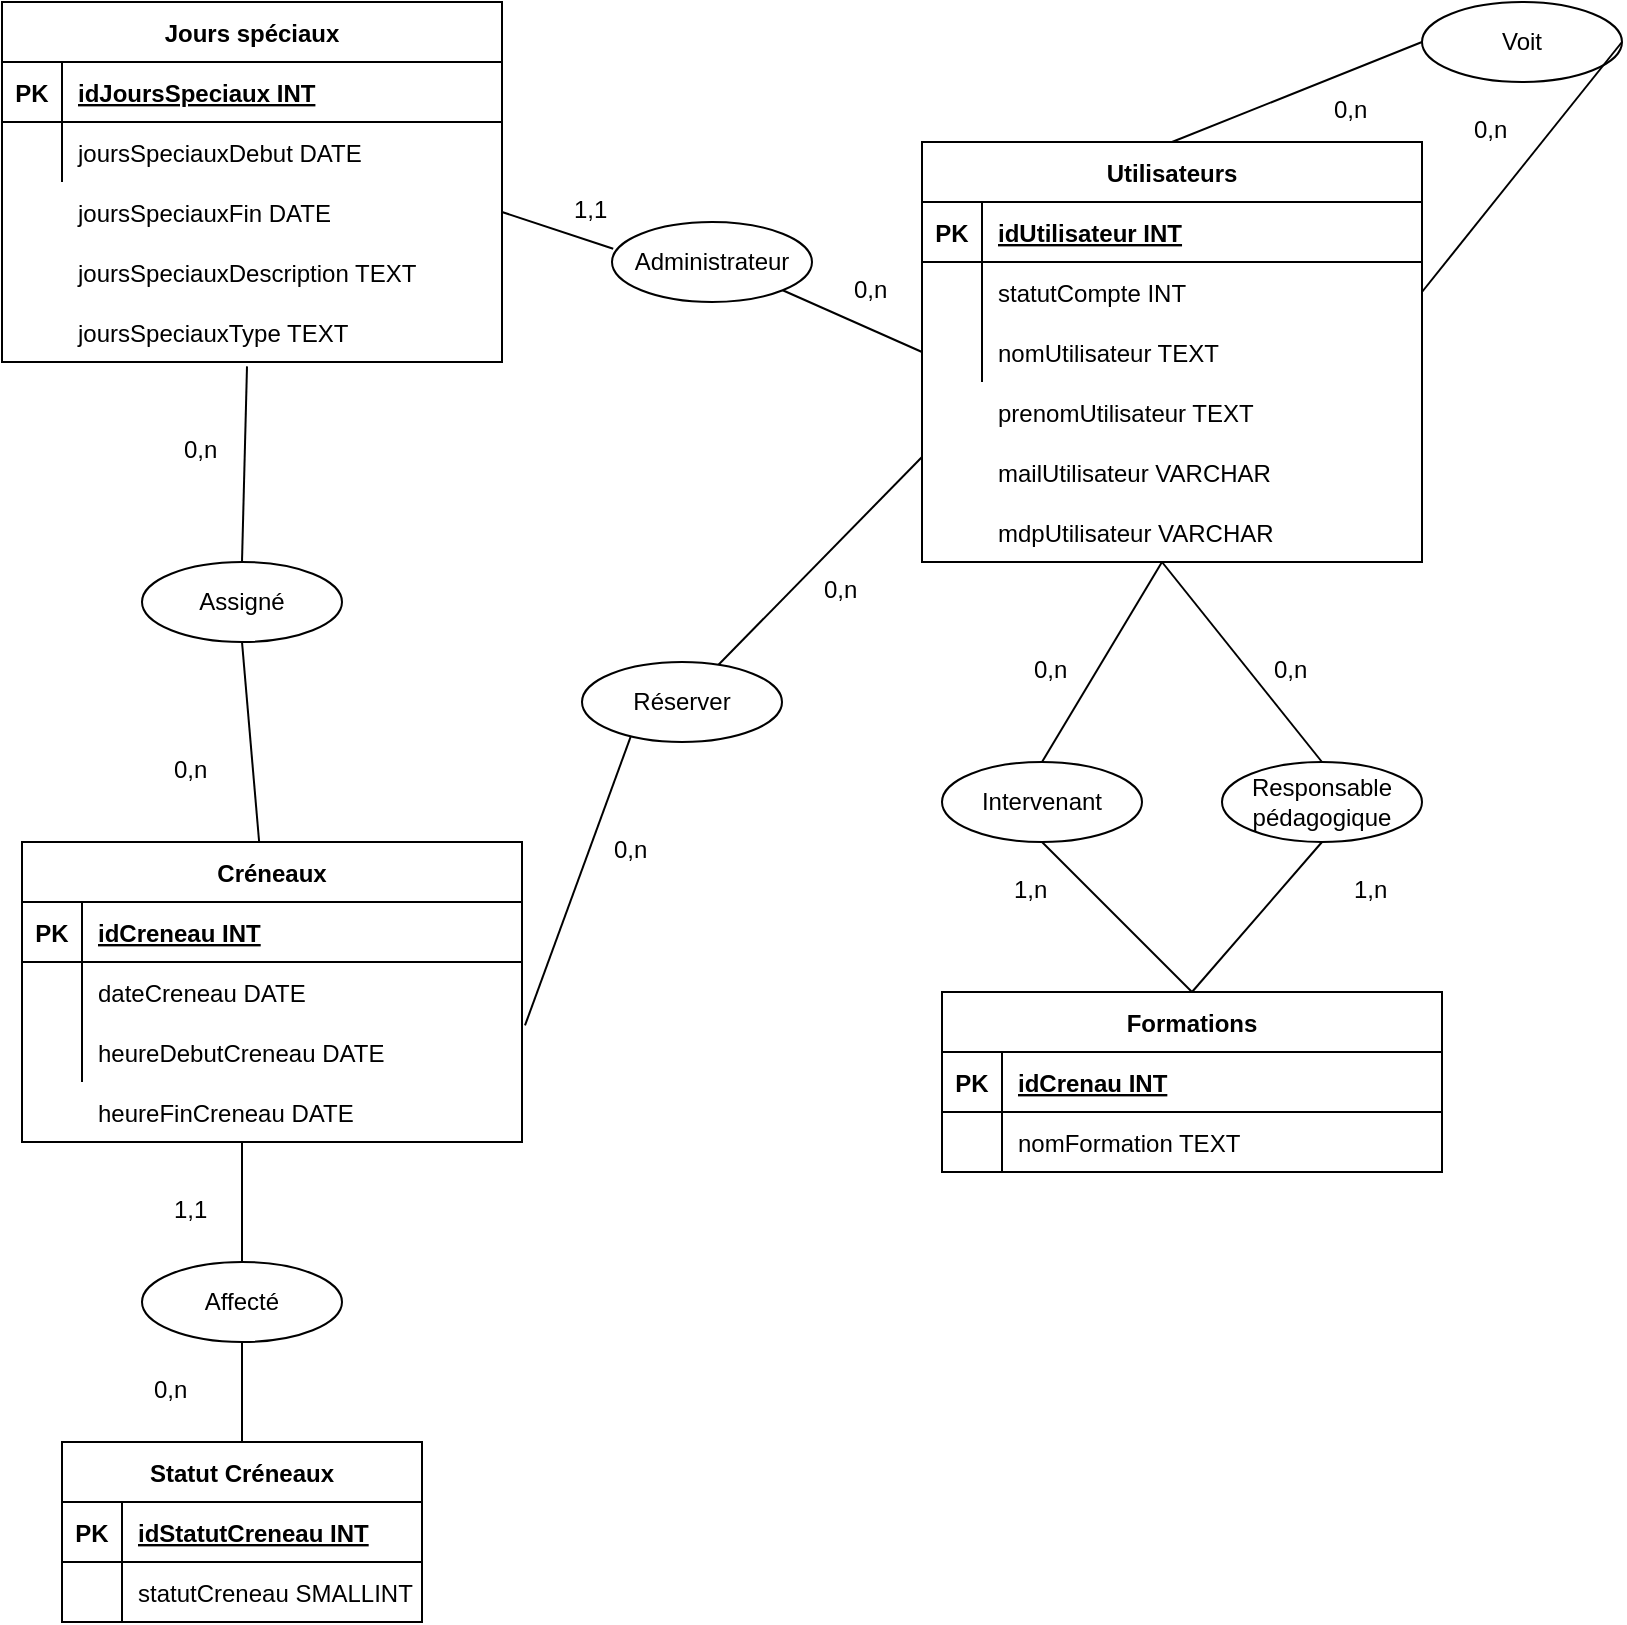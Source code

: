 <mxfile version="15.5.2" type="github">
  <diagram id="R2lEEEUBdFMjLlhIrx00" name="Page-1">
    <mxGraphModel dx="1052" dy="909" grid="1" gridSize="10" guides="1" tooltips="1" connect="1" arrows="1" fold="1" page="1" pageScale="1" pageWidth="850" pageHeight="1100" math="0" shadow="0" extFonts="Permanent Marker^https://fonts.googleapis.com/css?family=Permanent+Marker">
      <root>
        <mxCell id="0" />
        <mxCell id="1" parent="0" />
        <mxCell id="C-vyLk0tnHw3VtMMgP7b-13" value="Formations" style="shape=table;startSize=30;container=1;collapsible=1;childLayout=tableLayout;fixedRows=1;rowLines=0;fontStyle=1;align=center;resizeLast=1;" parent="1" vertex="1">
          <mxGeometry x="490" y="505" width="250" height="90" as="geometry" />
        </mxCell>
        <mxCell id="C-vyLk0tnHw3VtMMgP7b-14" value="" style="shape=partialRectangle;collapsible=0;dropTarget=0;pointerEvents=0;fillColor=none;points=[[0,0.5],[1,0.5]];portConstraint=eastwest;top=0;left=0;right=0;bottom=1;" parent="C-vyLk0tnHw3VtMMgP7b-13" vertex="1">
          <mxGeometry y="30" width="250" height="30" as="geometry" />
        </mxCell>
        <mxCell id="C-vyLk0tnHw3VtMMgP7b-15" value="PK" style="shape=partialRectangle;overflow=hidden;connectable=0;fillColor=none;top=0;left=0;bottom=0;right=0;fontStyle=1;" parent="C-vyLk0tnHw3VtMMgP7b-14" vertex="1">
          <mxGeometry width="30" height="30" as="geometry">
            <mxRectangle width="30" height="30" as="alternateBounds" />
          </mxGeometry>
        </mxCell>
        <mxCell id="C-vyLk0tnHw3VtMMgP7b-16" value="idCrenau INT" style="shape=partialRectangle;overflow=hidden;connectable=0;fillColor=none;top=0;left=0;bottom=0;right=0;align=left;spacingLeft=6;fontStyle=5;" parent="C-vyLk0tnHw3VtMMgP7b-14" vertex="1">
          <mxGeometry x="30" width="220" height="30" as="geometry">
            <mxRectangle width="220" height="30" as="alternateBounds" />
          </mxGeometry>
        </mxCell>
        <mxCell id="C-vyLk0tnHw3VtMMgP7b-17" value="" style="shape=partialRectangle;collapsible=0;dropTarget=0;pointerEvents=0;fillColor=none;points=[[0,0.5],[1,0.5]];portConstraint=eastwest;top=0;left=0;right=0;bottom=0;" parent="C-vyLk0tnHw3VtMMgP7b-13" vertex="1">
          <mxGeometry y="60" width="250" height="30" as="geometry" />
        </mxCell>
        <mxCell id="C-vyLk0tnHw3VtMMgP7b-18" value="" style="shape=partialRectangle;overflow=hidden;connectable=0;fillColor=none;top=0;left=0;bottom=0;right=0;" parent="C-vyLk0tnHw3VtMMgP7b-17" vertex="1">
          <mxGeometry width="30" height="30" as="geometry">
            <mxRectangle width="30" height="30" as="alternateBounds" />
          </mxGeometry>
        </mxCell>
        <mxCell id="C-vyLk0tnHw3VtMMgP7b-19" value="nomFormation TEXT" style="shape=partialRectangle;overflow=hidden;connectable=0;fillColor=none;top=0;left=0;bottom=0;right=0;align=left;spacingLeft=6;" parent="C-vyLk0tnHw3VtMMgP7b-17" vertex="1">
          <mxGeometry x="30" width="220" height="30" as="geometry">
            <mxRectangle width="220" height="30" as="alternateBounds" />
          </mxGeometry>
        </mxCell>
        <mxCell id="QvGBhzL8IOq7LQjEk1V1-27" value="" style="group" parent="1" vertex="1" connectable="0">
          <mxGeometry x="30" y="430" width="250" height="210" as="geometry" />
        </mxCell>
        <mxCell id="QvGBhzL8IOq7LQjEk1V1-14" value="Créneaux" style="shape=table;startSize=30;container=1;collapsible=1;childLayout=tableLayout;fixedRows=1;rowLines=0;fontStyle=1;align=center;resizeLast=1;" parent="QvGBhzL8IOq7LQjEk1V1-27" vertex="1">
          <mxGeometry width="250" height="150" as="geometry" />
        </mxCell>
        <mxCell id="QvGBhzL8IOq7LQjEk1V1-15" value="" style="shape=partialRectangle;collapsible=0;dropTarget=0;pointerEvents=0;fillColor=none;points=[[0,0.5],[1,0.5]];portConstraint=eastwest;top=0;left=0;right=0;bottom=1;" parent="QvGBhzL8IOq7LQjEk1V1-14" vertex="1">
          <mxGeometry y="30" width="250" height="30" as="geometry" />
        </mxCell>
        <mxCell id="QvGBhzL8IOq7LQjEk1V1-16" value="PK" style="shape=partialRectangle;overflow=hidden;connectable=0;fillColor=none;top=0;left=0;bottom=0;right=0;fontStyle=1;" parent="QvGBhzL8IOq7LQjEk1V1-15" vertex="1">
          <mxGeometry width="30" height="30" as="geometry">
            <mxRectangle width="30" height="30" as="alternateBounds" />
          </mxGeometry>
        </mxCell>
        <mxCell id="QvGBhzL8IOq7LQjEk1V1-17" value="idCreneau INT" style="shape=partialRectangle;overflow=hidden;connectable=0;fillColor=none;top=0;left=0;bottom=0;right=0;align=left;spacingLeft=6;fontStyle=5;" parent="QvGBhzL8IOq7LQjEk1V1-15" vertex="1">
          <mxGeometry x="30" width="220" height="30" as="geometry">
            <mxRectangle width="220" height="30" as="alternateBounds" />
          </mxGeometry>
        </mxCell>
        <mxCell id="QvGBhzL8IOq7LQjEk1V1-18" value="" style="shape=partialRectangle;collapsible=0;dropTarget=0;pointerEvents=0;fillColor=none;points=[[0,0.5],[1,0.5]];portConstraint=eastwest;top=0;left=0;right=0;bottom=0;" parent="QvGBhzL8IOq7LQjEk1V1-14" vertex="1">
          <mxGeometry y="60" width="250" height="30" as="geometry" />
        </mxCell>
        <mxCell id="QvGBhzL8IOq7LQjEk1V1-19" value="" style="shape=partialRectangle;overflow=hidden;connectable=0;fillColor=none;top=0;left=0;bottom=0;right=0;" parent="QvGBhzL8IOq7LQjEk1V1-18" vertex="1">
          <mxGeometry width="30" height="30" as="geometry">
            <mxRectangle width="30" height="30" as="alternateBounds" />
          </mxGeometry>
        </mxCell>
        <mxCell id="QvGBhzL8IOq7LQjEk1V1-20" value="dateCreneau DATE" style="shape=partialRectangle;overflow=hidden;connectable=0;fillColor=none;top=0;left=0;bottom=0;right=0;align=left;spacingLeft=6;" parent="QvGBhzL8IOq7LQjEk1V1-18" vertex="1">
          <mxGeometry x="30" width="220" height="30" as="geometry">
            <mxRectangle width="220" height="30" as="alternateBounds" />
          </mxGeometry>
        </mxCell>
        <mxCell id="QvGBhzL8IOq7LQjEk1V1-21" value="" style="shape=partialRectangle;collapsible=0;dropTarget=0;pointerEvents=0;fillColor=none;points=[[0,0.5],[1,0.5]];portConstraint=eastwest;top=0;left=0;right=0;bottom=0;" parent="QvGBhzL8IOq7LQjEk1V1-14" vertex="1">
          <mxGeometry y="90" width="250" height="30" as="geometry" />
        </mxCell>
        <mxCell id="QvGBhzL8IOq7LQjEk1V1-22" value="" style="shape=partialRectangle;overflow=hidden;connectable=0;fillColor=none;top=0;left=0;bottom=0;right=0;" parent="QvGBhzL8IOq7LQjEk1V1-21" vertex="1">
          <mxGeometry width="30" height="30" as="geometry">
            <mxRectangle width="30" height="30" as="alternateBounds" />
          </mxGeometry>
        </mxCell>
        <mxCell id="QvGBhzL8IOq7LQjEk1V1-23" value="heureDebutCreneau DATE" style="shape=partialRectangle;overflow=hidden;connectable=0;fillColor=none;top=0;left=0;bottom=0;right=0;align=left;spacingLeft=6;" parent="QvGBhzL8IOq7LQjEk1V1-21" vertex="1">
          <mxGeometry x="30" width="220" height="30" as="geometry">
            <mxRectangle width="220" height="30" as="alternateBounds" />
          </mxGeometry>
        </mxCell>
        <mxCell id="QvGBhzL8IOq7LQjEk1V1-24" value="heureFinCreneau DATE" style="shape=partialRectangle;overflow=hidden;connectable=0;fillColor=none;top=0;left=0;bottom=0;right=0;align=left;spacingLeft=6;" parent="QvGBhzL8IOq7LQjEk1V1-27" vertex="1">
          <mxGeometry x="30" y="120" width="220" height="30" as="geometry">
            <mxRectangle width="220" height="30" as="alternateBounds" />
          </mxGeometry>
        </mxCell>
        <mxCell id="QvGBhzL8IOq7LQjEk1V1-65" value="1,1" style="text;strokeColor=none;fillColor=none;spacingLeft=4;spacingRight=4;overflow=hidden;rotatable=0;points=[[0,0.5],[1,0.5]];portConstraint=eastwest;fontSize=12;" parent="QvGBhzL8IOq7LQjEk1V1-27" vertex="1">
          <mxGeometry x="70" y="170" width="40" height="30" as="geometry" />
        </mxCell>
        <mxCell id="QvGBhzL8IOq7LQjEk1V1-28" value="" style="group" parent="1" vertex="1" connectable="0">
          <mxGeometry x="480" y="80" width="250" height="210" as="geometry" />
        </mxCell>
        <mxCell id="C-vyLk0tnHw3VtMMgP7b-2" value="Utilisateurs" style="shape=table;startSize=30;container=1;collapsible=1;childLayout=tableLayout;fixedRows=1;rowLines=0;fontStyle=1;align=center;resizeLast=1;" parent="QvGBhzL8IOq7LQjEk1V1-28" vertex="1">
          <mxGeometry width="250" height="210" as="geometry" />
        </mxCell>
        <mxCell id="C-vyLk0tnHw3VtMMgP7b-3" value="" style="shape=partialRectangle;collapsible=0;dropTarget=0;pointerEvents=0;fillColor=none;points=[[0,0.5],[1,0.5]];portConstraint=eastwest;top=0;left=0;right=0;bottom=1;" parent="C-vyLk0tnHw3VtMMgP7b-2" vertex="1">
          <mxGeometry y="30" width="250" height="30" as="geometry" />
        </mxCell>
        <mxCell id="C-vyLk0tnHw3VtMMgP7b-4" value="PK" style="shape=partialRectangle;overflow=hidden;connectable=0;fillColor=none;top=0;left=0;bottom=0;right=0;fontStyle=1;" parent="C-vyLk0tnHw3VtMMgP7b-3" vertex="1">
          <mxGeometry width="30" height="30" as="geometry">
            <mxRectangle width="30" height="30" as="alternateBounds" />
          </mxGeometry>
        </mxCell>
        <mxCell id="C-vyLk0tnHw3VtMMgP7b-5" value="idUtilisateur INT" style="shape=partialRectangle;overflow=hidden;connectable=0;fillColor=none;top=0;left=0;bottom=0;right=0;align=left;spacingLeft=6;fontStyle=5;" parent="C-vyLk0tnHw3VtMMgP7b-3" vertex="1">
          <mxGeometry x="30" width="220" height="30" as="geometry">
            <mxRectangle width="220" height="30" as="alternateBounds" />
          </mxGeometry>
        </mxCell>
        <mxCell id="C-vyLk0tnHw3VtMMgP7b-6" value="" style="shape=partialRectangle;collapsible=0;dropTarget=0;pointerEvents=0;fillColor=none;points=[[0,0.5],[1,0.5]];portConstraint=eastwest;top=0;left=0;right=0;bottom=0;" parent="C-vyLk0tnHw3VtMMgP7b-2" vertex="1">
          <mxGeometry y="60" width="250" height="30" as="geometry" />
        </mxCell>
        <mxCell id="C-vyLk0tnHw3VtMMgP7b-7" value="" style="shape=partialRectangle;overflow=hidden;connectable=0;fillColor=none;top=0;left=0;bottom=0;right=0;" parent="C-vyLk0tnHw3VtMMgP7b-6" vertex="1">
          <mxGeometry width="30" height="30" as="geometry">
            <mxRectangle width="30" height="30" as="alternateBounds" />
          </mxGeometry>
        </mxCell>
        <mxCell id="C-vyLk0tnHw3VtMMgP7b-8" value="statutCompte INT" style="shape=partialRectangle;overflow=hidden;connectable=0;fillColor=none;top=0;left=0;bottom=0;right=0;align=left;spacingLeft=6;" parent="C-vyLk0tnHw3VtMMgP7b-6" vertex="1">
          <mxGeometry x="30" width="220" height="30" as="geometry">
            <mxRectangle width="220" height="30" as="alternateBounds" />
          </mxGeometry>
        </mxCell>
        <mxCell id="C-vyLk0tnHw3VtMMgP7b-9" value="" style="shape=partialRectangle;collapsible=0;dropTarget=0;pointerEvents=0;fillColor=none;points=[[0,0.5],[1,0.5]];portConstraint=eastwest;top=0;left=0;right=0;bottom=0;" parent="C-vyLk0tnHw3VtMMgP7b-2" vertex="1">
          <mxGeometry y="90" width="250" height="30" as="geometry" />
        </mxCell>
        <mxCell id="C-vyLk0tnHw3VtMMgP7b-10" value="" style="shape=partialRectangle;overflow=hidden;connectable=0;fillColor=none;top=0;left=0;bottom=0;right=0;" parent="C-vyLk0tnHw3VtMMgP7b-9" vertex="1">
          <mxGeometry width="30" height="30" as="geometry">
            <mxRectangle width="30" height="30" as="alternateBounds" />
          </mxGeometry>
        </mxCell>
        <mxCell id="C-vyLk0tnHw3VtMMgP7b-11" value="nomUtilisateur TEXT" style="shape=partialRectangle;overflow=hidden;connectable=0;fillColor=none;top=0;left=0;bottom=0;right=0;align=left;spacingLeft=6;" parent="C-vyLk0tnHw3VtMMgP7b-9" vertex="1">
          <mxGeometry x="30" width="220" height="30" as="geometry">
            <mxRectangle width="220" height="30" as="alternateBounds" />
          </mxGeometry>
        </mxCell>
        <mxCell id="QvGBhzL8IOq7LQjEk1V1-11" value="prenomUtilisateur TEXT" style="shape=partialRectangle;overflow=hidden;connectable=0;fillColor=none;top=0;left=0;bottom=0;right=0;align=left;spacingLeft=6;" parent="QvGBhzL8IOq7LQjEk1V1-28" vertex="1">
          <mxGeometry x="30" y="120" width="220" height="30" as="geometry">
            <mxRectangle width="220" height="30" as="alternateBounds" />
          </mxGeometry>
        </mxCell>
        <mxCell id="QvGBhzL8IOq7LQjEk1V1-12" value="mailUtilisateur VARCHAR" style="shape=partialRectangle;overflow=hidden;connectable=0;fillColor=none;top=0;left=0;bottom=0;right=0;align=left;spacingLeft=6;" parent="QvGBhzL8IOq7LQjEk1V1-28" vertex="1">
          <mxGeometry x="30" y="150" width="220" height="30" as="geometry">
            <mxRectangle width="220" height="30" as="alternateBounds" />
          </mxGeometry>
        </mxCell>
        <mxCell id="QvGBhzL8IOq7LQjEk1V1-13" value="mdpUtilisateur VARCHAR" style="shape=partialRectangle;overflow=hidden;connectable=0;fillColor=none;top=0;left=0;bottom=0;right=0;align=left;spacingLeft=6;" parent="QvGBhzL8IOq7LQjEk1V1-28" vertex="1">
          <mxGeometry x="30" y="180" width="220" height="30" as="geometry">
            <mxRectangle width="220" height="30" as="alternateBounds" />
          </mxGeometry>
        </mxCell>
        <mxCell id="QvGBhzL8IOq7LQjEk1V1-29" value="Intervenant" style="ellipse;whiteSpace=wrap;html=1;align=center;" parent="1" vertex="1">
          <mxGeometry x="490" y="390" width="100" height="40" as="geometry" />
        </mxCell>
        <mxCell id="QvGBhzL8IOq7LQjEk1V1-30" value="&lt;div&gt;Responsable&lt;/div&gt;&lt;div&gt;pédagogique&lt;br&gt;&lt;/div&gt;" style="ellipse;whiteSpace=wrap;html=1;align=center;" parent="1" vertex="1">
          <mxGeometry x="630" y="390" width="100" height="40" as="geometry" />
        </mxCell>
        <mxCell id="QvGBhzL8IOq7LQjEk1V1-31" value="" style="endArrow=none;html=1;rounded=0;exitX=0.5;exitY=0;exitDx=0;exitDy=0;" parent="1" source="QvGBhzL8IOq7LQjEk1V1-29" edge="1">
          <mxGeometry relative="1" as="geometry">
            <mxPoint x="340" y="390" as="sourcePoint" />
            <mxPoint x="600" y="290" as="targetPoint" />
          </mxGeometry>
        </mxCell>
        <mxCell id="QvGBhzL8IOq7LQjEk1V1-32" value="" style="endArrow=none;html=1;rounded=0;exitX=0.5;exitY=1;exitDx=0;exitDy=0;entryX=0.5;entryY=0;entryDx=0;entryDy=0;" parent="1" source="QvGBhzL8IOq7LQjEk1V1-29" target="C-vyLk0tnHw3VtMMgP7b-13" edge="1">
          <mxGeometry relative="1" as="geometry">
            <mxPoint x="570" y="505" as="sourcePoint" />
            <mxPoint x="630" y="590" as="targetPoint" />
          </mxGeometry>
        </mxCell>
        <mxCell id="QvGBhzL8IOq7LQjEk1V1-33" value="0,n" style="text;strokeColor=none;fillColor=none;spacingLeft=4;spacingRight=4;overflow=hidden;rotatable=0;points=[[0,0.5],[1,0.5]];portConstraint=eastwest;fontSize=12;" parent="1" vertex="1">
          <mxGeometry x="530" y="330" width="40" height="30" as="geometry" />
        </mxCell>
        <mxCell id="QvGBhzL8IOq7LQjEk1V1-34" value="1,n" style="text;strokeColor=none;fillColor=none;spacingLeft=4;spacingRight=4;overflow=hidden;rotatable=0;points=[[0,0.5],[1,0.5]];portConstraint=eastwest;fontSize=12;" parent="1" vertex="1">
          <mxGeometry x="520" y="440" width="40" height="30" as="geometry" />
        </mxCell>
        <mxCell id="QvGBhzL8IOq7LQjEk1V1-35" value="0,n" style="text;strokeColor=none;fillColor=none;spacingLeft=4;spacingRight=4;overflow=hidden;rotatable=0;points=[[0,0.5],[1,0.5]];portConstraint=eastwest;fontSize=12;" parent="1" vertex="1">
          <mxGeometry x="650" y="330" width="40" height="30" as="geometry" />
        </mxCell>
        <mxCell id="QvGBhzL8IOq7LQjEk1V1-36" value="" style="endArrow=none;html=1;rounded=0;exitX=0.5;exitY=1;exitDx=0;exitDy=0;entryX=0.5;entryY=0;entryDx=0;entryDy=0;" parent="1" source="QvGBhzL8IOq7LQjEk1V1-30" target="C-vyLk0tnHw3VtMMgP7b-13" edge="1">
          <mxGeometry relative="1" as="geometry">
            <mxPoint x="570" y="545" as="sourcePoint" />
            <mxPoint x="665" y="610" as="targetPoint" />
          </mxGeometry>
        </mxCell>
        <mxCell id="QvGBhzL8IOq7LQjEk1V1-37" value="" style="endArrow=none;html=1;rounded=0;exitX=0.5;exitY=0;exitDx=0;exitDy=0;" parent="1" source="QvGBhzL8IOq7LQjEk1V1-30" edge="1">
          <mxGeometry relative="1" as="geometry">
            <mxPoint x="740.0" y="545" as="sourcePoint" />
            <mxPoint x="600" y="290" as="targetPoint" />
          </mxGeometry>
        </mxCell>
        <mxCell id="QvGBhzL8IOq7LQjEk1V1-38" value="1,n" style="text;strokeColor=none;fillColor=none;spacingLeft=4;spacingRight=4;overflow=hidden;rotatable=0;points=[[0,0.5],[1,0.5]];portConstraint=eastwest;fontSize=12;" parent="1" vertex="1">
          <mxGeometry x="690" y="440" width="40" height="30" as="geometry" />
        </mxCell>
        <mxCell id="QvGBhzL8IOq7LQjEk1V1-39" value="Voit" style="ellipse;whiteSpace=wrap;html=1;align=center;" parent="1" vertex="1">
          <mxGeometry x="730" y="10" width="100" height="40" as="geometry" />
        </mxCell>
        <mxCell id="QvGBhzL8IOq7LQjEk1V1-40" value="" style="endArrow=none;html=1;rounded=0;exitX=1;exitY=0.5;exitDx=0;exitDy=0;entryX=1;entryY=0.5;entryDx=0;entryDy=0;" parent="1" source="C-vyLk0tnHw3VtMMgP7b-6" target="QvGBhzL8IOq7LQjEk1V1-39" edge="1">
          <mxGeometry relative="1" as="geometry">
            <mxPoint x="570" y="505" as="sourcePoint" />
            <mxPoint x="670" y="430" as="targetPoint" />
          </mxGeometry>
        </mxCell>
        <mxCell id="QvGBhzL8IOq7LQjEk1V1-41" value="" style="endArrow=none;html=1;rounded=0;exitX=0.5;exitY=0;exitDx=0;exitDy=0;entryX=0;entryY=0.5;entryDx=0;entryDy=0;" parent="1" source="C-vyLk0tnHw3VtMMgP7b-2" target="QvGBhzL8IOq7LQjEk1V1-39" edge="1">
          <mxGeometry relative="1" as="geometry">
            <mxPoint x="665" y="220" as="sourcePoint" />
            <mxPoint x="570" y="160" as="targetPoint" />
          </mxGeometry>
        </mxCell>
        <mxCell id="QvGBhzL8IOq7LQjEk1V1-42" value="0,n" style="text;strokeColor=none;fillColor=none;spacingLeft=4;spacingRight=4;overflow=hidden;rotatable=0;points=[[0,0.5],[1,0.5]];portConstraint=eastwest;fontSize=12;" parent="1" vertex="1">
          <mxGeometry x="680" y="50" width="40" height="30" as="geometry" />
        </mxCell>
        <mxCell id="QvGBhzL8IOq7LQjEk1V1-43" value="0,n" style="text;strokeColor=none;fillColor=none;spacingLeft=4;spacingRight=4;overflow=hidden;rotatable=0;points=[[0,0.5],[1,0.5]];portConstraint=eastwest;fontSize=12;" parent="1" vertex="1">
          <mxGeometry x="750" y="60" width="40" height="30" as="geometry" />
        </mxCell>
        <mxCell id="QvGBhzL8IOq7LQjEk1V1-44" value="Réserver" style="ellipse;whiteSpace=wrap;html=1;align=center;" parent="1" vertex="1">
          <mxGeometry x="310" y="340" width="100" height="40" as="geometry" />
        </mxCell>
        <mxCell id="QvGBhzL8IOq7LQjEk1V1-45" value="" style="endArrow=none;html=1;rounded=0;exitX=0;exitY=0.75;exitDx=0;exitDy=0;" parent="1" source="C-vyLk0tnHw3VtMMgP7b-2" target="QvGBhzL8IOq7LQjEk1V1-44" edge="1">
          <mxGeometry relative="1" as="geometry">
            <mxPoint x="540" y="325" as="sourcePoint" />
            <mxPoint x="484.645" y="174.142" as="targetPoint" />
          </mxGeometry>
        </mxCell>
        <mxCell id="QvGBhzL8IOq7LQjEk1V1-46" value="" style="endArrow=none;html=1;rounded=0;exitX=0.243;exitY=0.936;exitDx=0;exitDy=0;entryX=1.006;entryY=0.057;entryDx=0;entryDy=0;entryPerimeter=0;exitPerimeter=0;" parent="1" source="QvGBhzL8IOq7LQjEk1V1-44" target="QvGBhzL8IOq7LQjEk1V1-21" edge="1">
          <mxGeometry relative="1" as="geometry">
            <mxPoint x="540" y="377.5" as="sourcePoint" />
            <mxPoint x="320" y="550" as="targetPoint" />
          </mxGeometry>
        </mxCell>
        <mxCell id="QvGBhzL8IOq7LQjEk1V1-47" value="0,n" style="text;strokeColor=none;fillColor=none;spacingLeft=4;spacingRight=4;overflow=hidden;rotatable=0;points=[[0,0.5],[1,0.5]];portConstraint=eastwest;fontSize=12;" parent="1" vertex="1">
          <mxGeometry x="425" y="290" width="40" height="30" as="geometry" />
        </mxCell>
        <mxCell id="QvGBhzL8IOq7LQjEk1V1-48" value="0,n" style="text;strokeColor=none;fillColor=none;spacingLeft=4;spacingRight=4;overflow=hidden;rotatable=0;points=[[0,0.5],[1,0.5]];portConstraint=eastwest;fontSize=12;" parent="1" vertex="1">
          <mxGeometry x="320" y="420" width="40" height="30" as="geometry" />
        </mxCell>
        <mxCell id="QvGBhzL8IOq7LQjEk1V1-49" value="Statut Créneaux" style="shape=table;startSize=30;container=1;collapsible=1;childLayout=tableLayout;fixedRows=1;rowLines=0;fontStyle=1;align=center;resizeLast=1;" parent="1" vertex="1">
          <mxGeometry x="50" y="730" width="180" height="90" as="geometry" />
        </mxCell>
        <mxCell id="QvGBhzL8IOq7LQjEk1V1-50" value="" style="shape=partialRectangle;collapsible=0;dropTarget=0;pointerEvents=0;fillColor=none;top=0;left=0;bottom=1;right=0;points=[[0,0.5],[1,0.5]];portConstraint=eastwest;" parent="QvGBhzL8IOq7LQjEk1V1-49" vertex="1">
          <mxGeometry y="30" width="180" height="30" as="geometry" />
        </mxCell>
        <mxCell id="QvGBhzL8IOq7LQjEk1V1-51" value="PK" style="shape=partialRectangle;connectable=0;fillColor=none;top=0;left=0;bottom=0;right=0;fontStyle=1;overflow=hidden;" parent="QvGBhzL8IOq7LQjEk1V1-50" vertex="1">
          <mxGeometry width="30" height="30" as="geometry">
            <mxRectangle width="30" height="30" as="alternateBounds" />
          </mxGeometry>
        </mxCell>
        <mxCell id="QvGBhzL8IOq7LQjEk1V1-52" value="idStatutCreneau INT" style="shape=partialRectangle;connectable=0;fillColor=none;top=0;left=0;bottom=0;right=0;align=left;spacingLeft=6;fontStyle=5;overflow=hidden;" parent="QvGBhzL8IOq7LQjEk1V1-50" vertex="1">
          <mxGeometry x="30" width="150" height="30" as="geometry">
            <mxRectangle width="150" height="30" as="alternateBounds" />
          </mxGeometry>
        </mxCell>
        <mxCell id="QvGBhzL8IOq7LQjEk1V1-53" value="" style="shape=partialRectangle;collapsible=0;dropTarget=0;pointerEvents=0;fillColor=none;top=0;left=0;bottom=0;right=0;points=[[0,0.5],[1,0.5]];portConstraint=eastwest;" parent="QvGBhzL8IOq7LQjEk1V1-49" vertex="1">
          <mxGeometry y="60" width="180" height="30" as="geometry" />
        </mxCell>
        <mxCell id="QvGBhzL8IOq7LQjEk1V1-54" value="" style="shape=partialRectangle;connectable=0;fillColor=none;top=0;left=0;bottom=0;right=0;editable=1;overflow=hidden;" parent="QvGBhzL8IOq7LQjEk1V1-53" vertex="1">
          <mxGeometry width="30" height="30" as="geometry">
            <mxRectangle width="30" height="30" as="alternateBounds" />
          </mxGeometry>
        </mxCell>
        <mxCell id="QvGBhzL8IOq7LQjEk1V1-55" value="statutCreneau SMALLINT" style="shape=partialRectangle;connectable=0;fillColor=none;top=0;left=0;bottom=0;right=0;align=left;spacingLeft=6;overflow=hidden;" parent="QvGBhzL8IOq7LQjEk1V1-53" vertex="1">
          <mxGeometry x="30" width="150" height="30" as="geometry">
            <mxRectangle width="150" height="30" as="alternateBounds" />
          </mxGeometry>
        </mxCell>
        <mxCell id="QvGBhzL8IOq7LQjEk1V1-62" value="Affecté" style="ellipse;whiteSpace=wrap;html=1;align=center;" parent="1" vertex="1">
          <mxGeometry x="90" y="640" width="100" height="40" as="geometry" />
        </mxCell>
        <mxCell id="QvGBhzL8IOq7LQjEk1V1-63" value="" style="endArrow=none;html=1;rounded=0;exitX=0.5;exitY=0;exitDx=0;exitDy=0;" parent="1" source="QvGBhzL8IOq7LQjEk1V1-62" edge="1">
          <mxGeometry relative="1" as="geometry">
            <mxPoint x="404.3" y="457.44" as="sourcePoint" />
            <mxPoint x="140" y="580" as="targetPoint" />
          </mxGeometry>
        </mxCell>
        <mxCell id="QvGBhzL8IOq7LQjEk1V1-64" value="" style="endArrow=none;html=1;rounded=0;exitX=0.5;exitY=1;exitDx=0;exitDy=0;" parent="1" source="QvGBhzL8IOq7LQjEk1V1-62" target="QvGBhzL8IOq7LQjEk1V1-49" edge="1">
          <mxGeometry relative="1" as="geometry">
            <mxPoint x="414.3" y="467.44" as="sourcePoint" />
            <mxPoint x="341.5" y="551.71" as="targetPoint" />
          </mxGeometry>
        </mxCell>
        <mxCell id="QvGBhzL8IOq7LQjEk1V1-66" value="0,n" style="text;strokeColor=none;fillColor=none;spacingLeft=4;spacingRight=4;overflow=hidden;rotatable=0;points=[[0,0.5],[1,0.5]];portConstraint=eastwest;fontSize=12;" parent="1" vertex="1">
          <mxGeometry x="90" y="690" width="40" height="30" as="geometry" />
        </mxCell>
        <mxCell id="19zyS4cr394EuXx5dZbc-2" value="" style="group" vertex="1" connectable="0" parent="1">
          <mxGeometry x="20" y="10" width="250" height="180" as="geometry" />
        </mxCell>
        <mxCell id="C-vyLk0tnHw3VtMMgP7b-23" value="Jours spéciaux" style="shape=table;startSize=30;container=1;collapsible=1;childLayout=tableLayout;fixedRows=1;rowLines=0;fontStyle=1;align=center;resizeLast=1;" parent="19zyS4cr394EuXx5dZbc-2" vertex="1">
          <mxGeometry width="250" height="180" as="geometry" />
        </mxCell>
        <mxCell id="C-vyLk0tnHw3VtMMgP7b-24" value="" style="shape=partialRectangle;collapsible=0;dropTarget=0;pointerEvents=0;fillColor=none;points=[[0,0.5],[1,0.5]];portConstraint=eastwest;top=0;left=0;right=0;bottom=1;" parent="C-vyLk0tnHw3VtMMgP7b-23" vertex="1">
          <mxGeometry y="30" width="250" height="30" as="geometry" />
        </mxCell>
        <mxCell id="C-vyLk0tnHw3VtMMgP7b-25" value="PK" style="shape=partialRectangle;overflow=hidden;connectable=0;fillColor=none;top=0;left=0;bottom=0;right=0;fontStyle=1;" parent="C-vyLk0tnHw3VtMMgP7b-24" vertex="1">
          <mxGeometry width="30" height="30" as="geometry">
            <mxRectangle width="30" height="30" as="alternateBounds" />
          </mxGeometry>
        </mxCell>
        <mxCell id="C-vyLk0tnHw3VtMMgP7b-26" value="idJoursSpeciaux INT" style="shape=partialRectangle;overflow=hidden;connectable=0;fillColor=none;top=0;left=0;bottom=0;right=0;align=left;spacingLeft=6;fontStyle=5;" parent="C-vyLk0tnHw3VtMMgP7b-24" vertex="1">
          <mxGeometry x="30" width="220" height="30" as="geometry">
            <mxRectangle width="220" height="30" as="alternateBounds" />
          </mxGeometry>
        </mxCell>
        <mxCell id="C-vyLk0tnHw3VtMMgP7b-27" value="" style="shape=partialRectangle;collapsible=0;dropTarget=0;pointerEvents=0;fillColor=none;points=[[0,0.5],[1,0.5]];portConstraint=eastwest;top=0;left=0;right=0;bottom=0;" parent="C-vyLk0tnHw3VtMMgP7b-23" vertex="1">
          <mxGeometry y="60" width="250" height="30" as="geometry" />
        </mxCell>
        <mxCell id="C-vyLk0tnHw3VtMMgP7b-28" value="" style="shape=partialRectangle;overflow=hidden;connectable=0;fillColor=none;top=0;left=0;bottom=0;right=0;" parent="C-vyLk0tnHw3VtMMgP7b-27" vertex="1">
          <mxGeometry width="30" height="30" as="geometry">
            <mxRectangle width="30" height="30" as="alternateBounds" />
          </mxGeometry>
        </mxCell>
        <mxCell id="C-vyLk0tnHw3VtMMgP7b-29" value="joursSpeciauxDebut DATE" style="shape=partialRectangle;overflow=hidden;connectable=0;fillColor=none;top=0;left=0;bottom=0;right=0;align=left;spacingLeft=6;" parent="C-vyLk0tnHw3VtMMgP7b-27" vertex="1">
          <mxGeometry x="30" width="220" height="30" as="geometry">
            <mxRectangle width="220" height="30" as="alternateBounds" />
          </mxGeometry>
        </mxCell>
        <mxCell id="19zyS4cr394EuXx5dZbc-1" value="" style="group" vertex="1" connectable="0" parent="19zyS4cr394EuXx5dZbc-2">
          <mxGeometry y="90" width="250" height="90" as="geometry" />
        </mxCell>
        <mxCell id="QvGBhzL8IOq7LQjEk1V1-1" value="" style="shape=partialRectangle;collapsible=0;dropTarget=0;pointerEvents=0;fillColor=none;points=[[0,0.5],[1,0.5]];portConstraint=eastwest;top=0;left=0;right=0;bottom=0;" parent="19zyS4cr394EuXx5dZbc-1" vertex="1">
          <mxGeometry width="250" height="30" as="geometry" />
        </mxCell>
        <mxCell id="QvGBhzL8IOq7LQjEk1V1-2" value="" style="shape=partialRectangle;overflow=hidden;connectable=0;fillColor=none;top=0;left=0;bottom=0;right=0;" parent="QvGBhzL8IOq7LQjEk1V1-1" vertex="1">
          <mxGeometry width="30" height="30" as="geometry">
            <mxRectangle width="30" height="30" as="alternateBounds" />
          </mxGeometry>
        </mxCell>
        <mxCell id="QvGBhzL8IOq7LQjEk1V1-3" value="joursSpeciauxFin DATE" style="shape=partialRectangle;overflow=hidden;connectable=0;fillColor=none;top=0;left=0;bottom=0;right=0;align=left;spacingLeft=6;" parent="QvGBhzL8IOq7LQjEk1V1-1" vertex="1">
          <mxGeometry x="30" width="220" height="30" as="geometry">
            <mxRectangle width="220" height="30" as="alternateBounds" />
          </mxGeometry>
        </mxCell>
        <mxCell id="QvGBhzL8IOq7LQjEk1V1-4" value="" style="shape=partialRectangle;collapsible=0;dropTarget=0;pointerEvents=0;fillColor=none;points=[[0,0.5],[1,0.5]];portConstraint=eastwest;top=0;left=0;right=0;bottom=0;" parent="19zyS4cr394EuXx5dZbc-1" vertex="1">
          <mxGeometry y="30" width="250" height="30" as="geometry" />
        </mxCell>
        <mxCell id="QvGBhzL8IOq7LQjEk1V1-5" value="" style="shape=partialRectangle;overflow=hidden;connectable=0;fillColor=none;top=0;left=0;bottom=0;right=0;" parent="QvGBhzL8IOq7LQjEk1V1-4" vertex="1">
          <mxGeometry width="30" height="30" as="geometry">
            <mxRectangle width="30" height="30" as="alternateBounds" />
          </mxGeometry>
        </mxCell>
        <mxCell id="QvGBhzL8IOq7LQjEk1V1-6" value="joursSpeciauxDescription TEXT" style="shape=partialRectangle;overflow=hidden;connectable=0;fillColor=none;top=0;left=0;bottom=0;right=0;align=left;spacingLeft=6;" parent="QvGBhzL8IOq7LQjEk1V1-4" vertex="1">
          <mxGeometry x="30" width="220" height="30" as="geometry">
            <mxRectangle width="220" height="30" as="alternateBounds" />
          </mxGeometry>
        </mxCell>
        <mxCell id="QvGBhzL8IOq7LQjEk1V1-7" value="" style="shape=partialRectangle;collapsible=0;dropTarget=0;pointerEvents=0;fillColor=none;points=[[0,0.5],[1,0.5]];portConstraint=eastwest;top=0;left=0;right=0;bottom=0;" parent="19zyS4cr394EuXx5dZbc-1" vertex="1">
          <mxGeometry y="60" width="250" height="30" as="geometry" />
        </mxCell>
        <mxCell id="QvGBhzL8IOq7LQjEk1V1-8" value="" style="shape=partialRectangle;overflow=hidden;connectable=0;fillColor=none;top=0;left=0;bottom=0;right=0;" parent="QvGBhzL8IOq7LQjEk1V1-7" vertex="1">
          <mxGeometry width="30" height="30" as="geometry">
            <mxRectangle width="30" height="30" as="alternateBounds" />
          </mxGeometry>
        </mxCell>
        <mxCell id="QvGBhzL8IOq7LQjEk1V1-9" value="joursSpeciauxType TEXT" style="shape=partialRectangle;overflow=hidden;connectable=0;fillColor=none;top=0;left=0;bottom=0;right=0;align=left;spacingLeft=6;" parent="QvGBhzL8IOq7LQjEk1V1-7" vertex="1">
          <mxGeometry x="30" width="220" height="30" as="geometry">
            <mxRectangle width="220" height="30" as="alternateBounds" />
          </mxGeometry>
        </mxCell>
        <mxCell id="19zyS4cr394EuXx5dZbc-3" value="" style="endArrow=none;html=1;rounded=0;exitX=0.5;exitY=0;exitDx=0;exitDy=0;startArrow=none;entryX=0.49;entryY=1.073;entryDx=0;entryDy=0;entryPerimeter=0;" edge="1" parent="1" source="19zyS4cr394EuXx5dZbc-4" target="QvGBhzL8IOq7LQjEk1V1-7">
          <mxGeometry relative="1" as="geometry">
            <mxPoint x="210.0" y="360.0" as="sourcePoint" />
            <mxPoint x="240" y="300.0" as="targetPoint" />
          </mxGeometry>
        </mxCell>
        <mxCell id="19zyS4cr394EuXx5dZbc-4" value="Assigné" style="ellipse;whiteSpace=wrap;html=1;align=center;" vertex="1" parent="1">
          <mxGeometry x="90" y="290" width="100" height="40" as="geometry" />
        </mxCell>
        <mxCell id="19zyS4cr394EuXx5dZbc-5" value="" style="endArrow=none;html=1;rounded=0;exitX=0.5;exitY=1;exitDx=0;exitDy=0;" edge="1" parent="1" source="19zyS4cr394EuXx5dZbc-4" target="QvGBhzL8IOq7LQjEk1V1-14">
          <mxGeometry relative="1" as="geometry">
            <mxPoint x="210.0" y="360.0" as="sourcePoint" />
            <mxPoint x="240" y="300.0" as="targetPoint" />
          </mxGeometry>
        </mxCell>
        <mxCell id="19zyS4cr394EuXx5dZbc-7" value="0,n" style="text;strokeColor=none;fillColor=none;spacingLeft=4;spacingRight=4;overflow=hidden;rotatable=0;points=[[0,0.5],[1,0.5]];portConstraint=eastwest;fontSize=12;" vertex="1" parent="1">
          <mxGeometry x="105" y="220" width="40" height="30" as="geometry" />
        </mxCell>
        <mxCell id="19zyS4cr394EuXx5dZbc-8" value="0,n" style="text;strokeColor=none;fillColor=none;spacingLeft=4;spacingRight=4;overflow=hidden;rotatable=0;points=[[0,0.5],[1,0.5]];portConstraint=eastwest;fontSize=12;" vertex="1" parent="1">
          <mxGeometry x="100" y="380" width="40" height="30" as="geometry" />
        </mxCell>
        <mxCell id="19zyS4cr394EuXx5dZbc-9" value="Administrateur" style="ellipse;whiteSpace=wrap;html=1;align=center;" vertex="1" parent="1">
          <mxGeometry x="325" y="120" width="100" height="40" as="geometry" />
        </mxCell>
        <mxCell id="19zyS4cr394EuXx5dZbc-11" value="" style="endArrow=none;html=1;rounded=0;exitX=0;exitY=0.5;exitDx=0;exitDy=0;entryX=1;entryY=1;entryDx=0;entryDy=0;" edge="1" parent="1" source="C-vyLk0tnHw3VtMMgP7b-9" target="19zyS4cr394EuXx5dZbc-9">
          <mxGeometry relative="1" as="geometry">
            <mxPoint x="490" y="247.5" as="sourcePoint" />
            <mxPoint x="388.26" y="351.381" as="targetPoint" />
          </mxGeometry>
        </mxCell>
        <mxCell id="19zyS4cr394EuXx5dZbc-12" value="" style="endArrow=none;html=1;rounded=0;exitX=1;exitY=0.5;exitDx=0;exitDy=0;entryX=0.006;entryY=0.334;entryDx=0;entryDy=0;entryPerimeter=0;" edge="1" parent="1" source="QvGBhzL8IOq7LQjEk1V1-1" target="19zyS4cr394EuXx5dZbc-9">
          <mxGeometry relative="1" as="geometry">
            <mxPoint x="500" y="257.5" as="sourcePoint" />
            <mxPoint x="398.26" y="361.381" as="targetPoint" />
          </mxGeometry>
        </mxCell>
        <mxCell id="19zyS4cr394EuXx5dZbc-13" value="0,n" style="text;strokeColor=none;fillColor=none;spacingLeft=4;spacingRight=4;overflow=hidden;rotatable=0;points=[[0,0.5],[1,0.5]];portConstraint=eastwest;fontSize=12;" vertex="1" parent="1">
          <mxGeometry x="440" y="140" width="40" height="30" as="geometry" />
        </mxCell>
        <mxCell id="19zyS4cr394EuXx5dZbc-14" value="1,1" style="text;strokeColor=none;fillColor=none;spacingLeft=4;spacingRight=4;overflow=hidden;rotatable=0;points=[[0,0.5],[1,0.5]];portConstraint=eastwest;fontSize=12;" vertex="1" parent="1">
          <mxGeometry x="300" y="100" width="40" height="30" as="geometry" />
        </mxCell>
      </root>
    </mxGraphModel>
  </diagram>
</mxfile>
